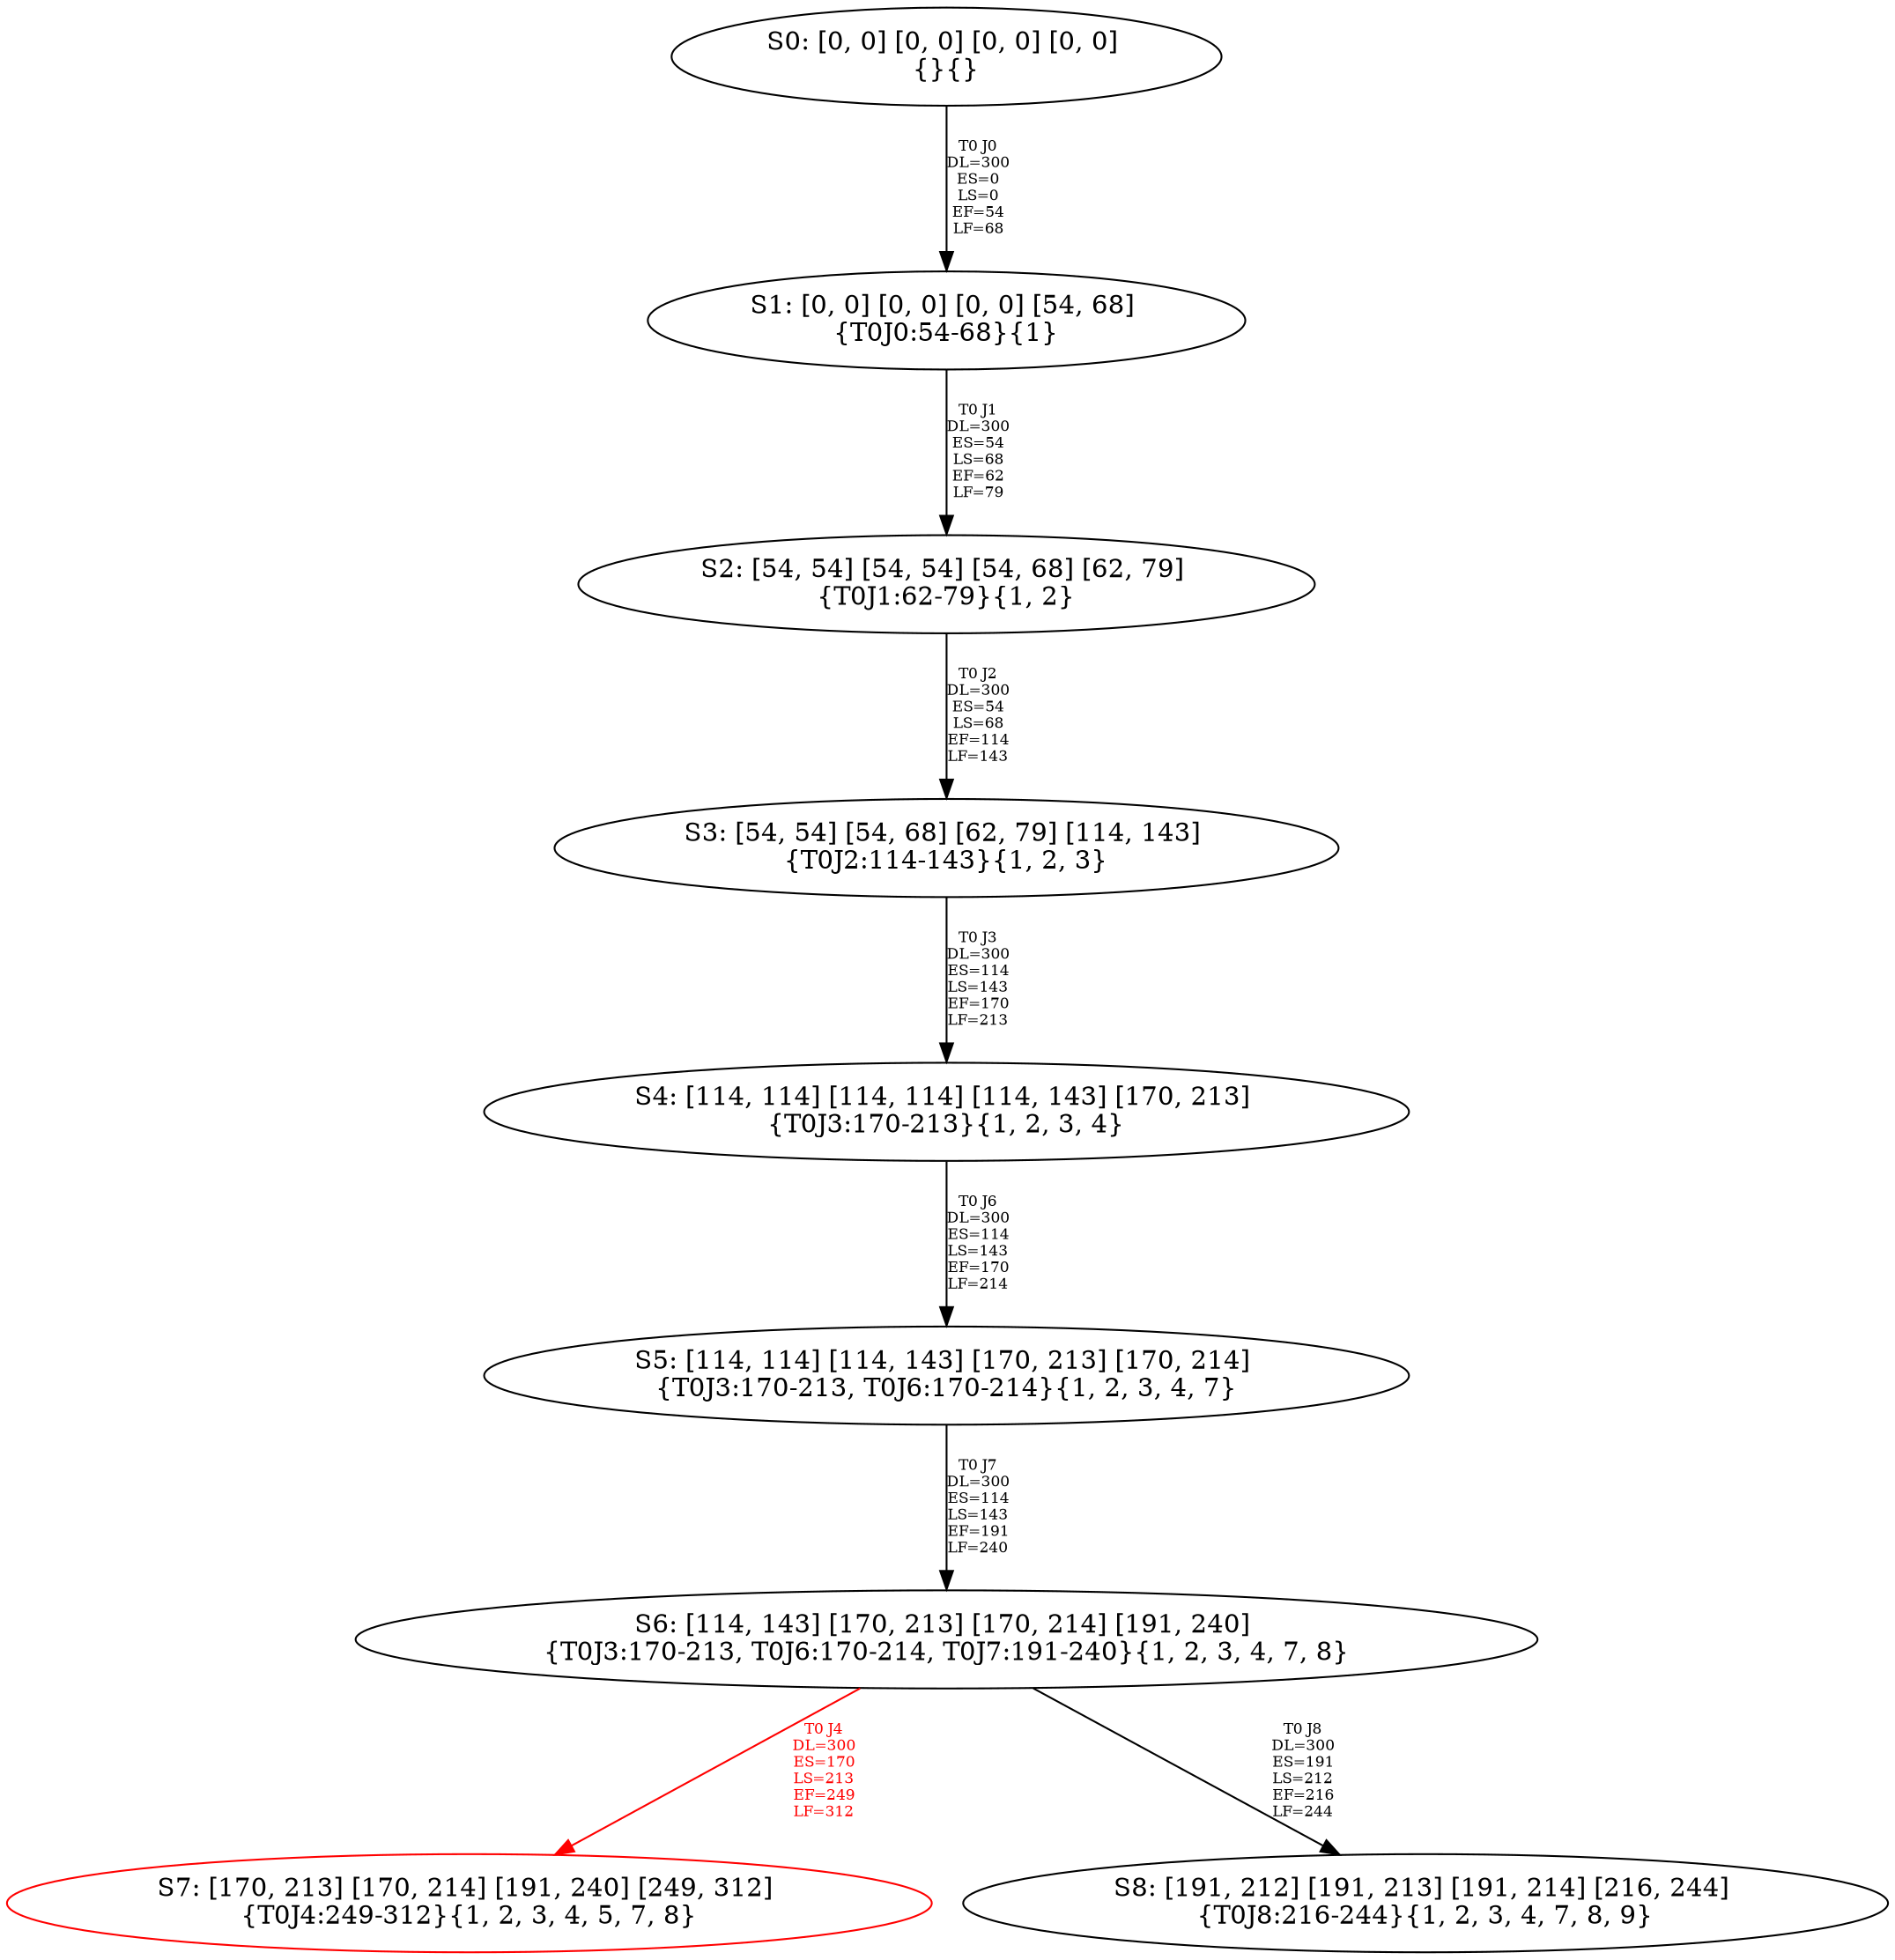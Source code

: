 digraph {
	S0[label="S0: [0, 0] [0, 0] [0, 0] [0, 0] \n{}{}"];
	S1[label="S1: [0, 0] [0, 0] [0, 0] [54, 68] \n{T0J0:54-68}{1}"];
	S2[label="S2: [54, 54] [54, 54] [54, 68] [62, 79] \n{T0J1:62-79}{1, 2}"];
	S3[label="S3: [54, 54] [54, 68] [62, 79] [114, 143] \n{T0J2:114-143}{1, 2, 3}"];
	S4[label="S4: [114, 114] [114, 114] [114, 143] [170, 213] \n{T0J3:170-213}{1, 2, 3, 4}"];
	S5[label="S5: [114, 114] [114, 143] [170, 213] [170, 214] \n{T0J3:170-213, T0J6:170-214}{1, 2, 3, 4, 7}"];
	S6[label="S6: [114, 143] [170, 213] [170, 214] [191, 240] \n{T0J3:170-213, T0J6:170-214, T0J7:191-240}{1, 2, 3, 4, 7, 8}"];
	S7[label="S7: [170, 213] [170, 214] [191, 240] [249, 312] \n{T0J4:249-312}{1, 2, 3, 4, 5, 7, 8}"];
	S8[label="S8: [191, 212] [191, 213] [191, 214] [216, 244] \n{T0J8:216-244}{1, 2, 3, 4, 7, 8, 9}"];
	S0 -> S1[label="T0 J0\nDL=300\nES=0\nLS=0\nEF=54\nLF=68",fontsize=8];
	S1 -> S2[label="T0 J1\nDL=300\nES=54\nLS=68\nEF=62\nLF=79",fontsize=8];
	S2 -> S3[label="T0 J2\nDL=300\nES=54\nLS=68\nEF=114\nLF=143",fontsize=8];
	S3 -> S4[label="T0 J3\nDL=300\nES=114\nLS=143\nEF=170\nLF=213",fontsize=8];
	S4 -> S5[label="T0 J6\nDL=300\nES=114\nLS=143\nEF=170\nLF=214",fontsize=8];
	S5 -> S6[label="T0 J7\nDL=300\nES=114\nLS=143\nEF=191\nLF=240",fontsize=8];
	S6 -> S7[label="T0 J4\nDL=300\nES=170\nLS=213\nEF=249\nLF=312",color=Red,fontcolor=Red,fontsize=8];
S7[color=Red];
	S6 -> S8[label="T0 J8\nDL=300\nES=191\nLS=212\nEF=216\nLF=244",fontsize=8];
}
